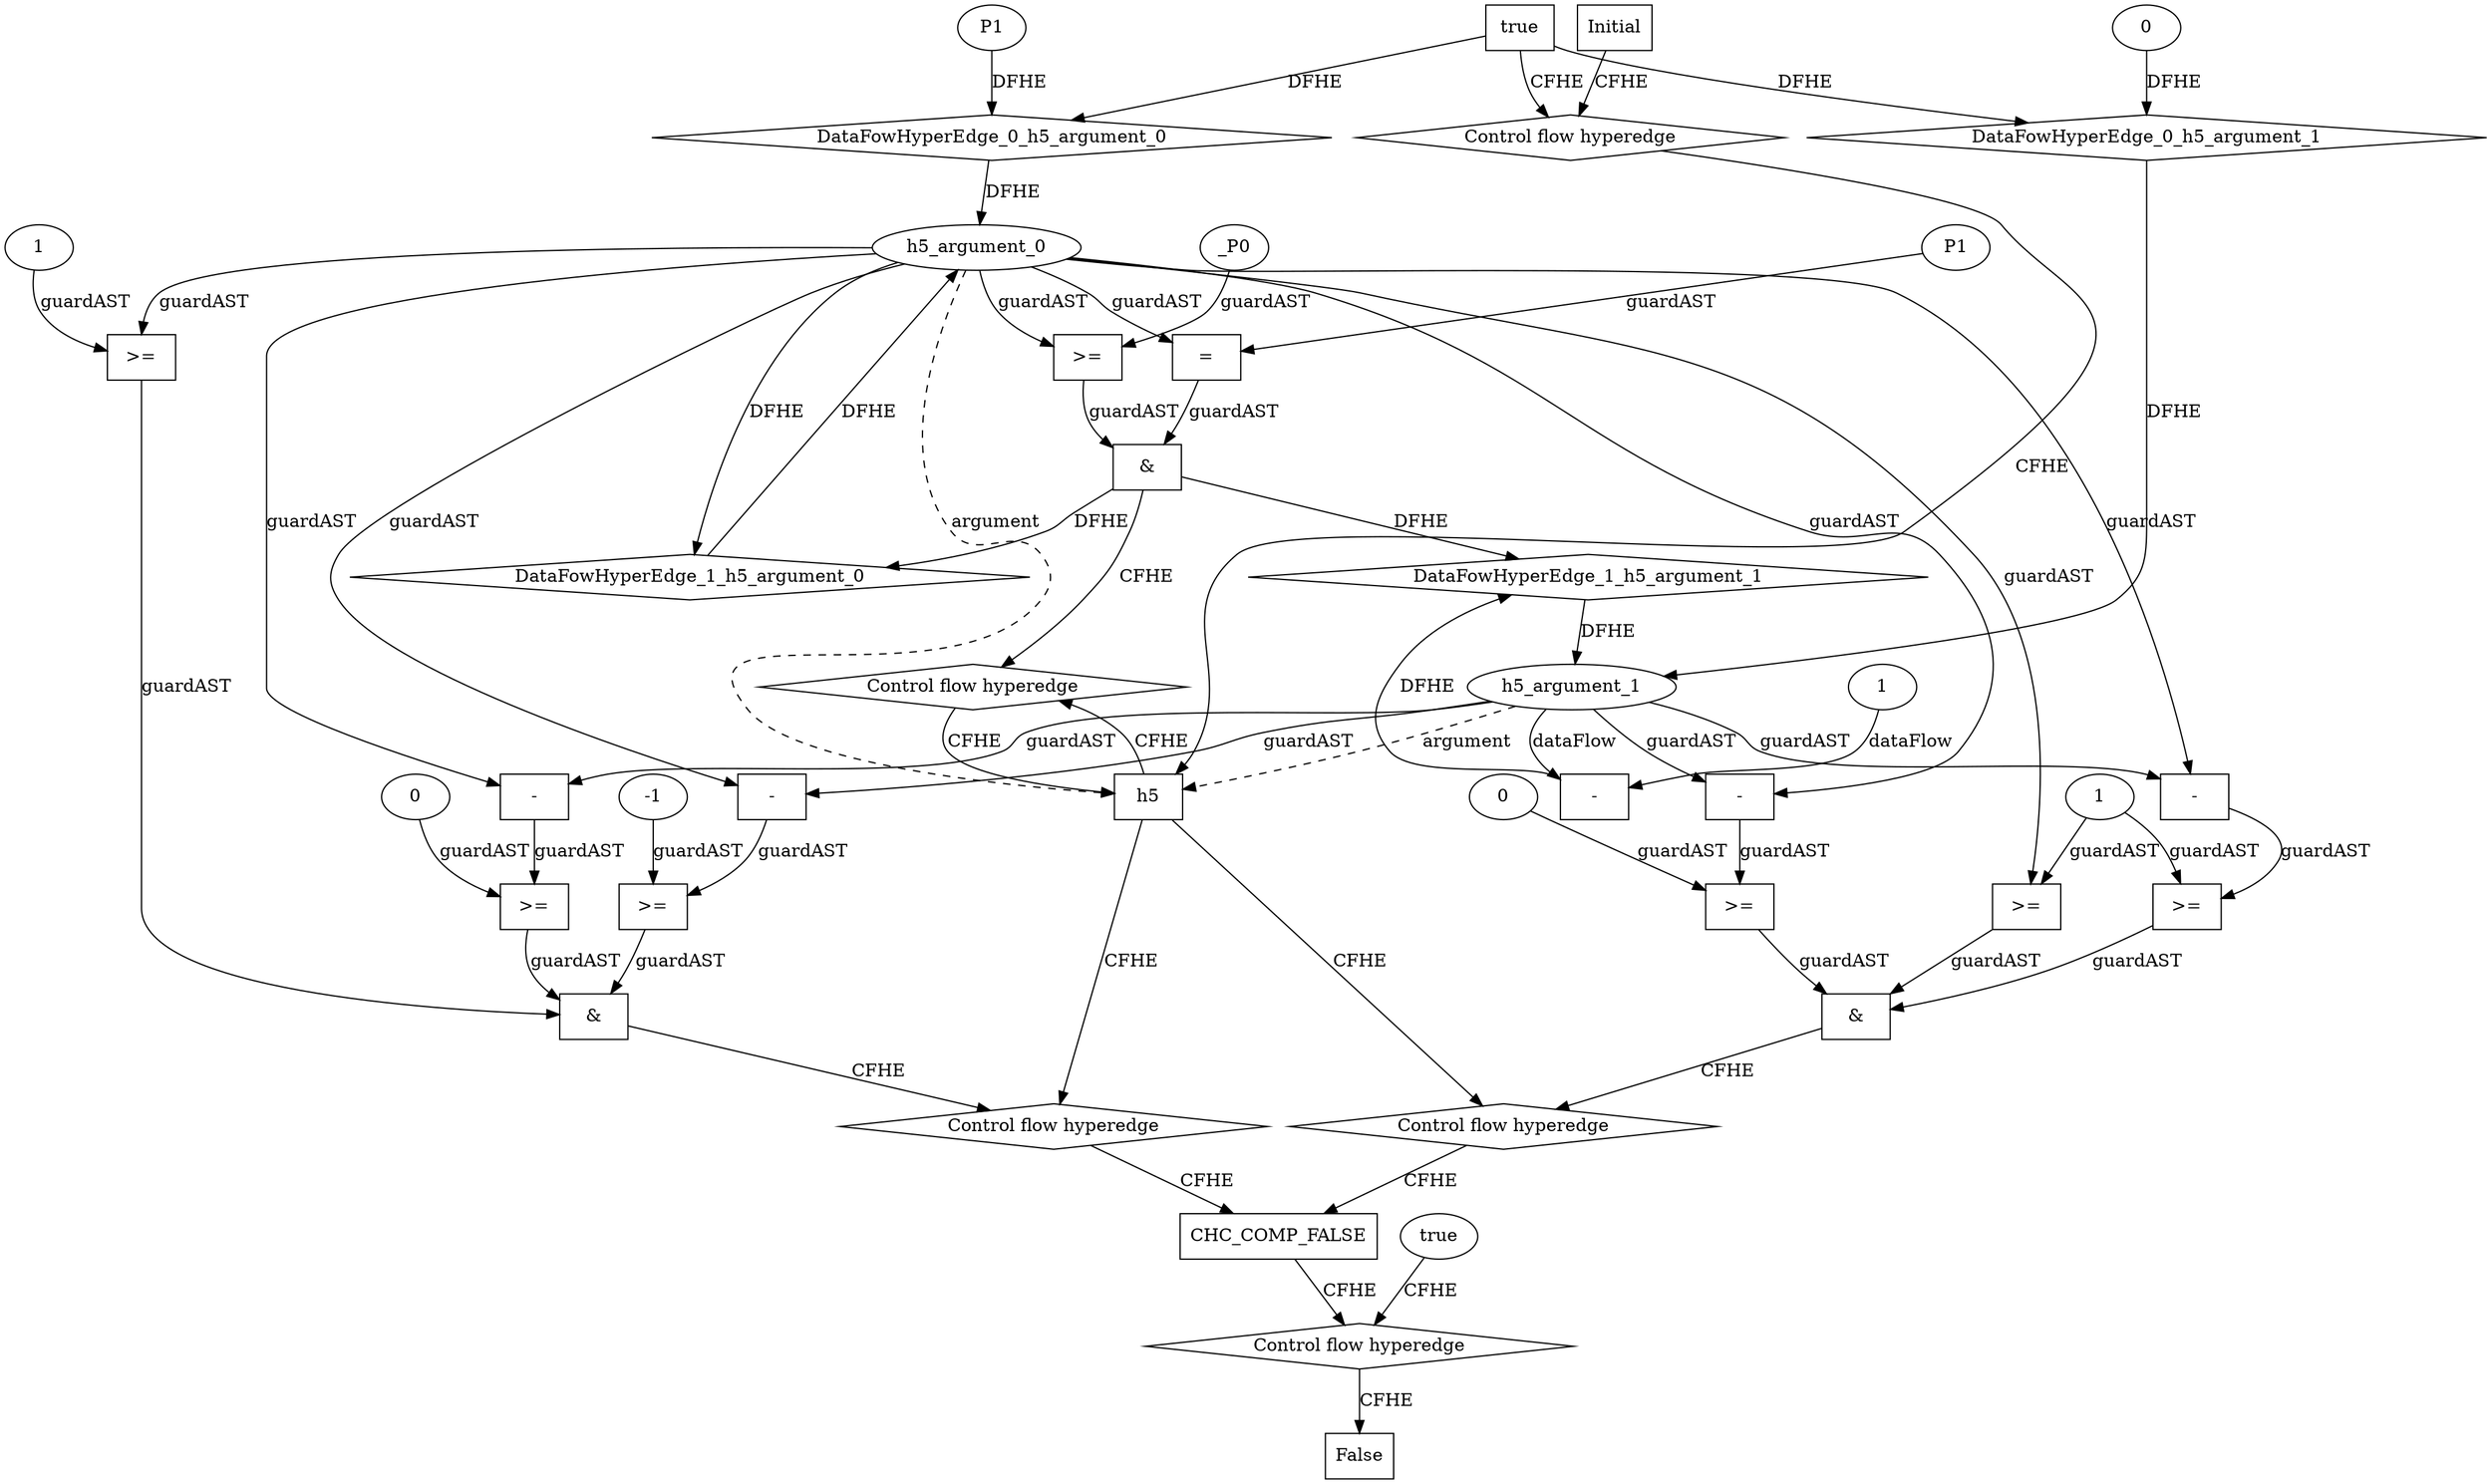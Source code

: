 // Horn Graph
digraph {
	"xxxh5___Initial_0xxxdataFlow_0_node_0" [label="P1"  nodeName="xxxh5___Initial_0xxxdataFlow_0_node_0" class=symbolicConstant GNNNodeID=2]
	"xxxh5___Initial_0xxxdataFlow1_node_0" [label="0"  nodeName="xxxh5___Initial_0xxxdataFlow1_node_0" class=IdealInt GNNNodeID=3]
	"xxxh5___h5_1xxxdataFlow_0_node_0" [label="-"  nodeName="xxxh5___h5_1xxxdataFlow_0_node_0" class=Operator GNNNodeID=4 shape=rect]
	"xxxh5___h5_1xxxdataFlow_0_node_2" [label="1"  nodeName="xxxh5___h5_1xxxdataFlow_0_node_2" class=IdealInt GNNNodeID=5]
		"h5_argument_1" -> "xxxh5___h5_1xxxdataFlow_0_node_0" [ label="dataFlow"]
		"xxxh5___h5_1xxxdataFlow_0_node_2" -> "xxxh5___h5_1xxxdataFlow_0_node_0" [ label="dataFlow"]
	"xxxh5___h5_1xxxguard_0_node_0" [label=">="  nodeName="xxxh5___h5_1xxxguard_0_node_0" class=Operator GNNNodeID=6 shape=rect]
	"xxxh5___h5_1xxxguard_0_node_2" [label="_P0"  nodeName="xxxh5___h5_1xxxguard_0_node_2" class=symbolicConstant GNNNodeID=7]
		"h5_argument_0" -> "xxxh5___h5_1xxxguard_0_node_0" [ label="guardAST"]
		"xxxh5___h5_1xxxguard_0_node_2" -> "xxxh5___h5_1xxxguard_0_node_0" [ label="guardAST"]
	"xxxh5___h5_1xxxguard1_node_0" [label="="  nodeName="xxxh5___h5_1xxxguard1_node_0" class=Operator GNNNodeID=8 shape=rect]
	"xxxh5___h5_1xxxguard1_node_1" [label="P1"  nodeName="xxxh5___h5_1xxxguard1_node_1" class=symbolicConstant GNNNodeID=9]
		"xxxh5___h5_1xxxguard1_node_1" -> "xxxh5___h5_1xxxguard1_node_0" [ label="guardAST"]
		"h5_argument_0" -> "xxxh5___h5_1xxxguard1_node_0" [ label="guardAST"]
	"xxxCHC_COMP_FALSE___h5_2xxxguard_0_node_0" [label=">="  nodeName="xxxCHC_COMP_FALSE___h5_2xxxguard_0_node_0" class=Operator GNNNodeID=10 shape=rect]
	"xxxCHC_COMP_FALSE___h5_2xxxguard_0_node_1" [label="-"  nodeName="xxxCHC_COMP_FALSE___h5_2xxxguard_0_node_1" class=Operator GNNNodeID=11 shape=rect]
	"xxxCHC_COMP_FALSE___h5_2xxxguard_0_node_4" [label="1"  nodeName="xxxCHC_COMP_FALSE___h5_2xxxguard_0_node_4" class=IdealInt GNNNodeID=12]
		"xxxCHC_COMP_FALSE___h5_2xxxguard_0_node_1" -> "xxxCHC_COMP_FALSE___h5_2xxxguard_0_node_0" [ label="guardAST"]
		"xxxCHC_COMP_FALSE___h5_2xxxguard_0_node_4" -> "xxxCHC_COMP_FALSE___h5_2xxxguard_0_node_0" [ label="guardAST"]
		"h5_argument_0" -> "xxxCHC_COMP_FALSE___h5_2xxxguard_0_node_1" [ label="guardAST"]
		"h5_argument_1" -> "xxxCHC_COMP_FALSE___h5_2xxxguard_0_node_1" [ label="guardAST"]
	"xxxCHC_COMP_FALSE___h5_2xxxguard1_node_0" [label=">="  nodeName="xxxCHC_COMP_FALSE___h5_2xxxguard1_node_0" class=Operator GNNNodeID=13 shape=rect]
		"h5_argument_0" -> "xxxCHC_COMP_FALSE___h5_2xxxguard1_node_0" [ label="guardAST"]
		"xxxCHC_COMP_FALSE___h5_2xxxguard_0_node_4" -> "xxxCHC_COMP_FALSE___h5_2xxxguard1_node_0" [ label="guardAST"]
	"xxxCHC_COMP_FALSE___h5_2xxxguard2_node_0" [label=">="  nodeName="xxxCHC_COMP_FALSE___h5_2xxxguard2_node_0" class=Operator GNNNodeID=14 shape=rect]
	"xxxCHC_COMP_FALSE___h5_2xxxguard2_node_1" [label="0"  nodeName="xxxCHC_COMP_FALSE___h5_2xxxguard2_node_1" class=IdealInt GNNNodeID=15]
	"xxxCHC_COMP_FALSE___h5_2xxxguard2_node_2" [label="-"  nodeName="xxxCHC_COMP_FALSE___h5_2xxxguard2_node_2" class=Operator GNNNodeID=16 shape=rect]
		"xxxCHC_COMP_FALSE___h5_2xxxguard2_node_1" -> "xxxCHC_COMP_FALSE___h5_2xxxguard2_node_0" [ label="guardAST"]
		"xxxCHC_COMP_FALSE___h5_2xxxguard2_node_2" -> "xxxCHC_COMP_FALSE___h5_2xxxguard2_node_0" [ label="guardAST"]
		"h5_argument_0" -> "xxxCHC_COMP_FALSE___h5_2xxxguard2_node_2" [ label="guardAST"]
		"h5_argument_1" -> "xxxCHC_COMP_FALSE___h5_2xxxguard2_node_2" [ label="guardAST"]
	"xxxCHC_COMP_FALSE___h5_3xxxguard_0_node_0" [label=">="  nodeName="xxxCHC_COMP_FALSE___h5_3xxxguard_0_node_0" class=Operator GNNNodeID=17 shape=rect]
	"xxxCHC_COMP_FALSE___h5_3xxxguard_0_node_1" [label="-1"  nodeName="xxxCHC_COMP_FALSE___h5_3xxxguard_0_node_1" class=IdealInt GNNNodeID=18]
	"xxxCHC_COMP_FALSE___h5_3xxxguard_0_node_2" [label="-"  nodeName="xxxCHC_COMP_FALSE___h5_3xxxguard_0_node_2" class=Operator GNNNodeID=19 shape=rect]
		"xxxCHC_COMP_FALSE___h5_3xxxguard_0_node_1" -> "xxxCHC_COMP_FALSE___h5_3xxxguard_0_node_0" [ label="guardAST"]
		"xxxCHC_COMP_FALSE___h5_3xxxguard_0_node_2" -> "xxxCHC_COMP_FALSE___h5_3xxxguard_0_node_0" [ label="guardAST"]
		"h5_argument_0" -> "xxxCHC_COMP_FALSE___h5_3xxxguard_0_node_2" [ label="guardAST"]
		"h5_argument_1" -> "xxxCHC_COMP_FALSE___h5_3xxxguard_0_node_2" [ label="guardAST"]
	"xxxCHC_COMP_FALSE___h5_3xxxguard1_node_0" [label=">="  nodeName="xxxCHC_COMP_FALSE___h5_3xxxguard1_node_0" class=Operator GNNNodeID=20 shape=rect]
	"xxxCHC_COMP_FALSE___h5_3xxxguard1_node_2" [label="1"  nodeName="xxxCHC_COMP_FALSE___h5_3xxxguard1_node_2" class=IdealInt GNNNodeID=21]
		"h5_argument_0" -> "xxxCHC_COMP_FALSE___h5_3xxxguard1_node_0" [ label="guardAST"]
		"xxxCHC_COMP_FALSE___h5_3xxxguard1_node_2" -> "xxxCHC_COMP_FALSE___h5_3xxxguard1_node_0" [ label="guardAST"]
	"xxxCHC_COMP_FALSE___h5_3xxxguard2_node_0" [label=">="  nodeName="xxxCHC_COMP_FALSE___h5_3xxxguard2_node_0" class=Operator GNNNodeID=22 shape=rect]
	"xxxCHC_COMP_FALSE___h5_3xxxguard2_node_1" [label="0"  nodeName="xxxCHC_COMP_FALSE___h5_3xxxguard2_node_1" class=IdealInt GNNNodeID=23]
	"xxxCHC_COMP_FALSE___h5_3xxxguard2_node_2" [label="-"  nodeName="xxxCHC_COMP_FALSE___h5_3xxxguard2_node_2" class=Operator GNNNodeID=24 shape=rect]
		"xxxCHC_COMP_FALSE___h5_3xxxguard2_node_1" -> "xxxCHC_COMP_FALSE___h5_3xxxguard2_node_0" [ label="guardAST"]
		"xxxCHC_COMP_FALSE___h5_3xxxguard2_node_2" -> "xxxCHC_COMP_FALSE___h5_3xxxguard2_node_0" [ label="guardAST"]
		"h5_argument_0" -> "xxxCHC_COMP_FALSE___h5_3xxxguard2_node_2" [ label="guardAST"]
		"h5_argument_1" -> "xxxCHC_COMP_FALSE___h5_3xxxguard2_node_2" [ label="guardAST"]
	"xxxFALSE___CHC_COMP_FALSE_4xxxguard_0_node_0" [label="true"  nodeName="xxxFALSE___CHC_COMP_FALSE_4xxxguard_0_node_0" class=Constant GNNNodeID=25]
	"CHC_COMP_FALSE" [label="CHC_COMP_FALSE"  nodeName="CHC_COMP_FALSE" class=CONTROL GNNNodeID=26 shape="rect"]
	"h5" [label="h5"  nodeName="h5" class=CONTROL GNNNodeID=27 shape="rect"]
	"FALSE" [label="False"  nodeName=False class=CONTROL GNNNodeID=28 shape="rect"]
	"Initial" [label="Initial"  nodeName=Initial class=CONTROL GNNNodeID=29 shape="rect"]
	"ControlFowHyperEdge_0" [label="Control flow hyperedge"  hyperEdgeNodeID=0 nodeName=ControlFowHyperEdge_0 class=controlFlowHyperEdge shape="diamond"]
		"Initial" -> ControlFowHyperEdge_0 [ label="CFHE"]
		"ControlFowHyperEdge_0" -> "h5" [ label="CFHE"]
	"ControlFowHyperEdge_1" [label="Control flow hyperedge"  hyperEdgeNodeID=1 nodeName=ControlFowHyperEdge_1 class=controlFlowHyperEdge shape="diamond"]
		"h5" -> ControlFowHyperEdge_1 [ label="CFHE"]
		"ControlFowHyperEdge_1" -> "h5" [ label="CFHE"]
	"ControlFowHyperEdge_2" [label="Control flow hyperedge"  hyperEdgeNodeID=2 nodeName=ControlFowHyperEdge_2 class=controlFlowHyperEdge shape="diamond"]
		"h5" -> ControlFowHyperEdge_2 [ label="CFHE"]
		"ControlFowHyperEdge_2" -> "CHC_COMP_FALSE" [ label="CFHE"]
	"ControlFowHyperEdge_3" [label="Control flow hyperedge"  hyperEdgeNodeID=3 nodeName=ControlFowHyperEdge_3 class=controlFlowHyperEdge shape="diamond"]
		"h5" -> ControlFowHyperEdge_3 [ label="CFHE"]
		"ControlFowHyperEdge_3" -> "CHC_COMP_FALSE" [ label="CFHE"]
	"ControlFowHyperEdge_4" [label="Control flow hyperedge"  hyperEdgeNodeID=4 nodeName=ControlFowHyperEdge_4 class=controlFlowHyperEdge shape="diamond"]
		"CHC_COMP_FALSE" -> ControlFowHyperEdge_4 [ label="CFHE"]
		"ControlFowHyperEdge_4" -> "FALSE" [ label="CFHE"]
	"h5_argument_0" [label="h5_argument_0"  nodeName=argument0 class=argument shape=oval GNNNodeID=30 head="h5"]
		"h5_argument_0" -> "h5" [ label="argument" style=dashed]
	"h5_argument_1" [label="h5_argument_1"  nodeName=argument1 class=argument shape=oval GNNNodeID=30 head="h5"]
		"h5_argument_1" -> "h5" [ label="argument" style=dashed]
	"true_0" [label="true"  nodeName="true_0" class=true shape=rect]
		"true_0" -> "ControlFowHyperEdge_0" [ label="CFHE"]
	"xxxh5___h5_1xxx_and" [label="&"  andName="xxxh5___h5_1xxx_and" class=Operator shape=rect]
		"xxxh5___h5_1xxxguard_0_node_0" -> "xxxh5___h5_1xxx_and" [ label="guardAST"]
		"xxxh5___h5_1xxxguard1_node_0" -> "xxxh5___h5_1xxx_and" [ label="guardAST"]
		"xxxh5___h5_1xxx_and" -> "ControlFowHyperEdge_1" [ label="CFHE"]
	"xxxCHC_COMP_FALSE___h5_2xxx_and" [label="&"  andName="xxxCHC_COMP_FALSE___h5_2xxx_and" class=Operator shape=rect]
		"xxxCHC_COMP_FALSE___h5_2xxxguard_0_node_0" -> "xxxCHC_COMP_FALSE___h5_2xxx_and" [ label="guardAST"]
		"xxxCHC_COMP_FALSE___h5_2xxxguard1_node_0" -> "xxxCHC_COMP_FALSE___h5_2xxx_and" [ label="guardAST"]
		"xxxCHC_COMP_FALSE___h5_2xxxguard2_node_0" -> "xxxCHC_COMP_FALSE___h5_2xxx_and" [ label="guardAST"]
		"xxxCHC_COMP_FALSE___h5_2xxx_and" -> "ControlFowHyperEdge_2" [ label="CFHE"]
	"xxxCHC_COMP_FALSE___h5_3xxx_and" [label="&"  andName="xxxCHC_COMP_FALSE___h5_3xxx_and" class=Operator shape=rect]
		"xxxCHC_COMP_FALSE___h5_3xxxguard_0_node_0" -> "xxxCHC_COMP_FALSE___h5_3xxx_and" [ label="guardAST"]
		"xxxCHC_COMP_FALSE___h5_3xxxguard1_node_0" -> "xxxCHC_COMP_FALSE___h5_3xxx_and" [ label="guardAST"]
		"xxxCHC_COMP_FALSE___h5_3xxxguard2_node_0" -> "xxxCHC_COMP_FALSE___h5_3xxx_and" [ label="guardAST"]
		"xxxCHC_COMP_FALSE___h5_3xxx_and" -> "ControlFowHyperEdge_3" [ label="CFHE"]
		"xxxFALSE___CHC_COMP_FALSE_4xxxguard_0_node_0" -> "ControlFowHyperEdge_4" [ label="CFHE"]
		"h5_argument_0" -> "DataFowHyperEdge_1_h5_argument_0" [ label="DFHE"]
	"DataFowHyperEdge_1_h5_argument_0" [label="DataFowHyperEdge_1_h5_argument_0"  nodeName="DataFowHyperEdge_1_h5_argument_0" class=DataFlowHyperedge shape=diamond]
		"DataFowHyperEdge_1_h5_argument_0" -> "h5_argument_0" [ label="DFHE"]
		"xxxh5___h5_1xxx_and" -> "DataFowHyperEdge_1_h5_argument_0" [ label="DFHE"]
	"DataFowHyperEdge_0_h5_argument_0" [label="DataFowHyperEdge_0_h5_argument_0"  nodeName="DataFowHyperEdge_0_h5_argument_0" class=DataFlowHyperedge shape=diamond]
		"DataFowHyperEdge_0_h5_argument_0" -> "h5_argument_0" [ label="DFHE"]
		"true_0" -> "DataFowHyperEdge_0_h5_argument_0" [ label="DFHE"]
		"xxxh5___Initial_0xxxdataFlow_0_node_0" -> "DataFowHyperEdge_0_h5_argument_0" [ label="DFHE"]
	"DataFowHyperEdge_0_h5_argument_1" [label="DataFowHyperEdge_0_h5_argument_1"  nodeName="DataFowHyperEdge_0_h5_argument_1" class=DataFlowHyperedge shape=diamond]
		"DataFowHyperEdge_0_h5_argument_1" -> "h5_argument_1" [ label="DFHE"]
		"true_0" -> "DataFowHyperEdge_0_h5_argument_1" [ label="DFHE"]
		"xxxh5___Initial_0xxxdataFlow1_node_0" -> "DataFowHyperEdge_0_h5_argument_1" [ label="DFHE"]
	"DataFowHyperEdge_1_h5_argument_1" [label="DataFowHyperEdge_1_h5_argument_1"  nodeName="DataFowHyperEdge_1_h5_argument_1" class=DataFlowHyperedge shape=diamond]
		"DataFowHyperEdge_1_h5_argument_1" -> "h5_argument_1" [ label="DFHE"]
		"xxxh5___h5_1xxx_and" -> "DataFowHyperEdge_1_h5_argument_1" [ label="DFHE"]
		"xxxh5___h5_1xxxdataFlow_0_node_0" -> "DataFowHyperEdge_1_h5_argument_1" [ label="DFHE"]
}
